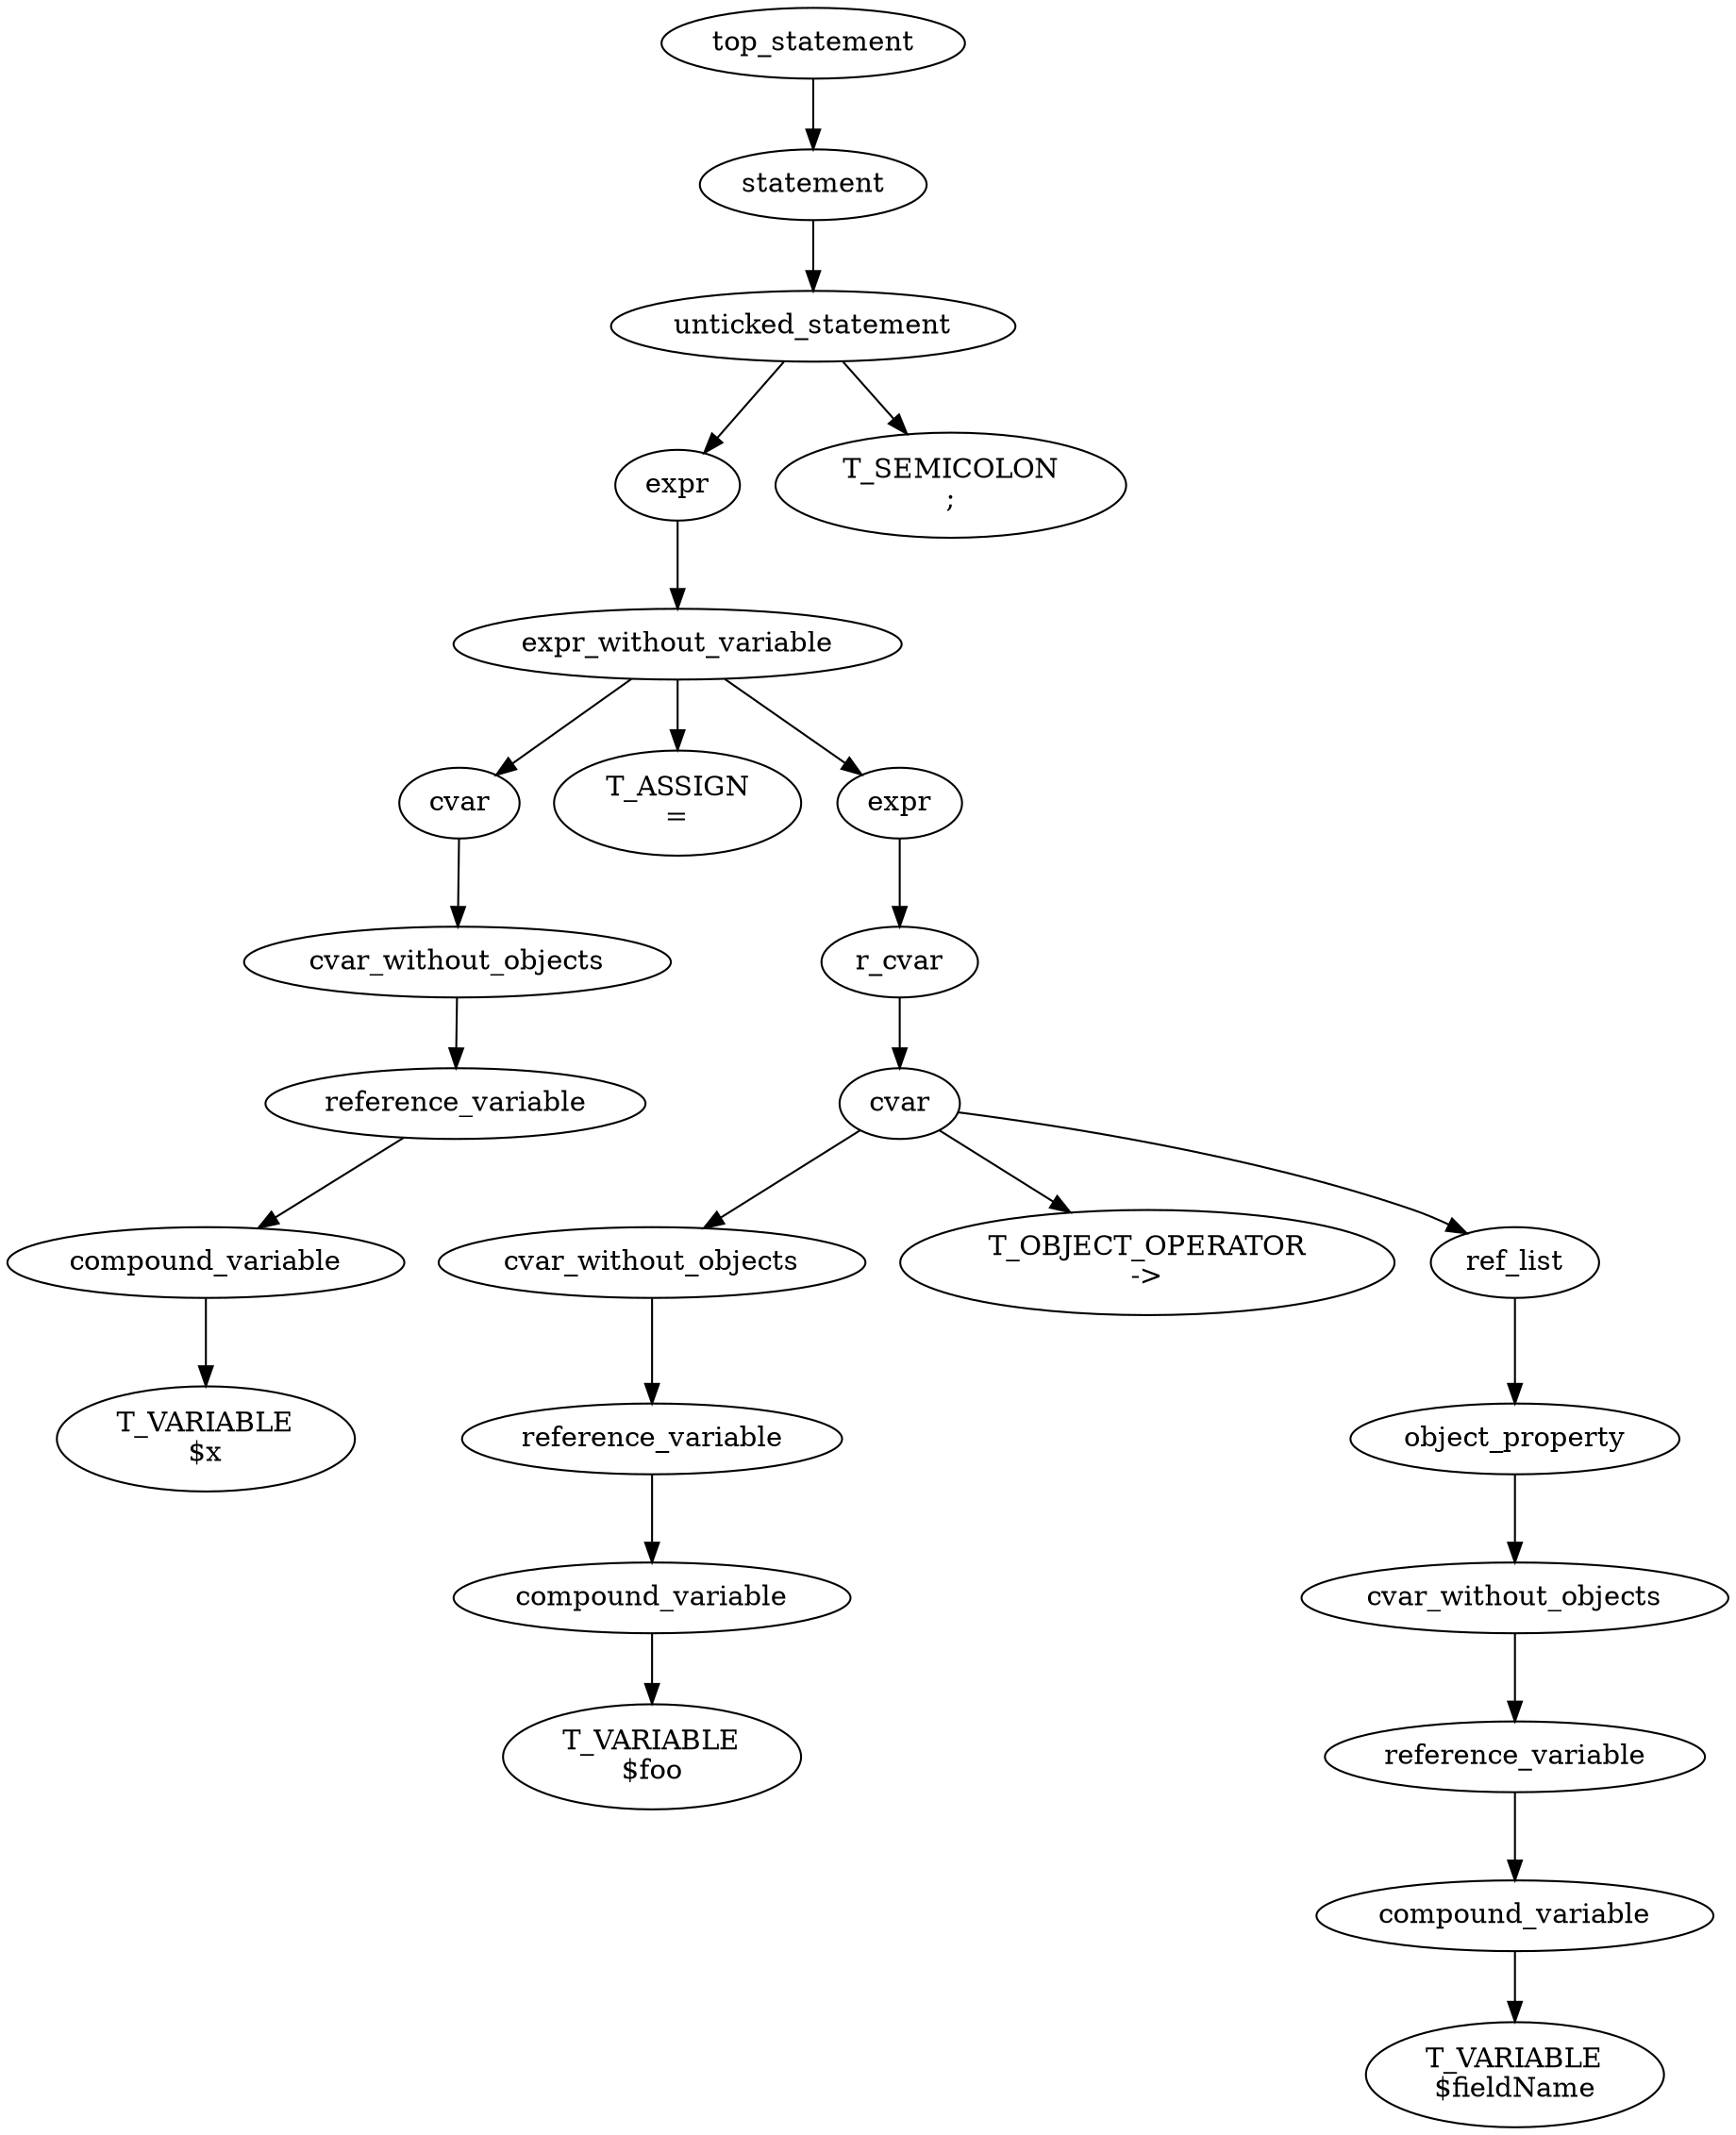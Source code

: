 digraph parse_tree {
  n27 [label="top_statement"];
  n26 [label="statement"];
  n27 -> n26;
  n25 [label="unticked_statement"];
  n26 -> n25;
  n24 [label="expr"];
  n25 -> n24;
  n23 [label="expr_without_variable"];
  n24 -> n23;
  n7 [label="cvar"];
  n23 -> n7;
  n6 [label="cvar_without_objects"];
  n7 -> n6;
  n5 [label="reference_variable"];
  n6 -> n5;
  n4 [label="compound_variable"];
  n5 -> n4;
  n0 [label="T_VARIABLE\n$x"];
  n4 -> n0;
  n3 [label="T_ASSIGN\n="];
  n23 -> n3;
  n22 [label="expr"];
  n23 -> n22;
  n21 [label="r_cvar"];
  n22 -> n21;
  n20 [label="cvar"];
  n21 -> n20;
  n12 [label="cvar_without_objects"];
  n20 -> n12;
  n11 [label="reference_variable"];
  n12 -> n11;
  n10 [label="compound_variable"];
  n11 -> n10;
  n8 [label="T_VARIABLE\n$foo"];
  n10 -> n8;
  n9 [label="T_OBJECT_OPERATOR\n->"];
  n20 -> n9;
  n19 [label="ref_list"];
  n20 -> n19;
  n18 [label="object_property"];
  n19 -> n18;
  n17 [label="cvar_without_objects"];
  n18 -> n17;
  n16 [label="reference_variable"];
  n17 -> n16;
  n15 [label="compound_variable"];
  n16 -> n15;
  n13 [label="T_VARIABLE\n$fieldName"];
  n15 -> n13;
  n14 [label="T_SEMICOLON\n;"];
  n25 -> n14;
}

